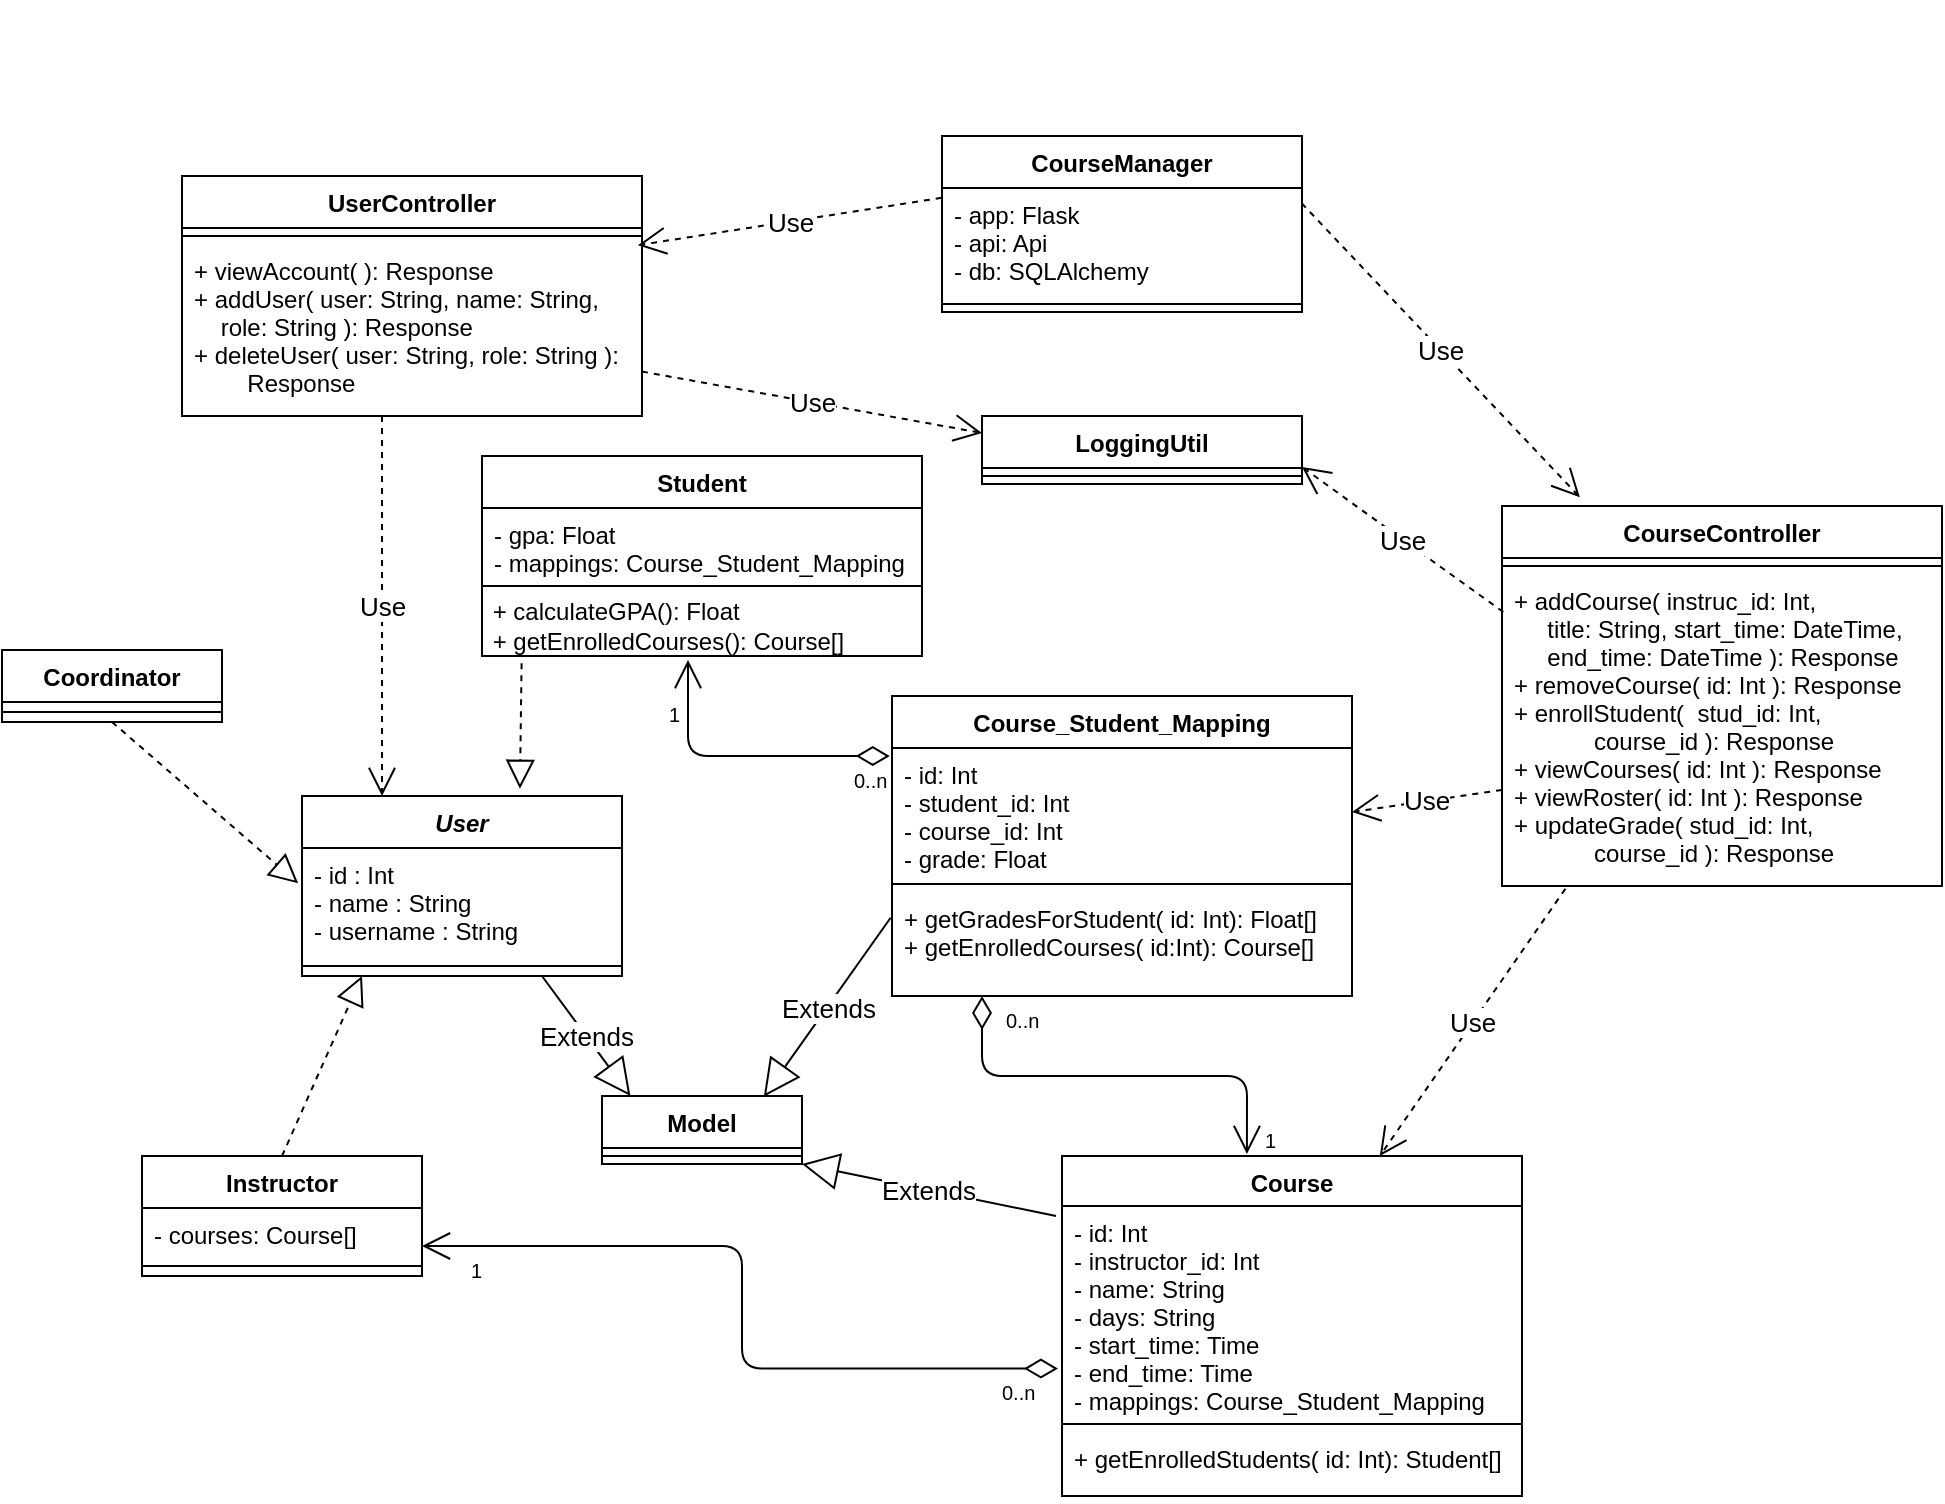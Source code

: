 <mxfile version="12.9.10" type="google"><diagram name="Page-1" id="c4acf3e9-155e-7222-9cf6-157b1a14988f"><mxGraphModel dx="2272" dy="1862" grid="1" gridSize="10" guides="1" tooltips="1" connect="1" arrows="1" fold="1" page="1" pageScale="1" pageWidth="850" pageHeight="1100" background="#ffffff" math="0" shadow="0"><root><mxCell id="0"/><mxCell id="1" parent="0"/><mxCell id="J1-EMbbRPDsu3awcHbjl-3" value="" style="endArrow=block;dashed=1;endFill=0;endSize=12;html=1;entryX=-0.012;entryY=0.327;entryDx=0;entryDy=0;entryPerimeter=0;exitX=0.5;exitY=1;exitDx=0;exitDy=0;" parent="1" source="fFMMMaAitzWzIvQemO7s-1" target="N93rLfXyQOsNUwieEaSr-7" edge="1"><mxGeometry width="160" relative="1" as="geometry"><mxPoint x="-210" y="360" as="sourcePoint"/><mxPoint x="-150" y="400" as="targetPoint"/></mxGeometry></mxCell><mxCell id="N93rLfXyQOsNUwieEaSr-1" value="Model" style="swimlane;fontStyle=1;align=center;verticalAlign=top;childLayout=stackLayout;horizontal=1;startSize=26;horizontalStack=0;resizeParent=1;resizeParentMax=0;resizeLast=0;collapsible=1;marginBottom=0;" parent="1" vertex="1"><mxGeometry x="30" y="540" width="100" height="34" as="geometry"/></mxCell><mxCell id="N93rLfXyQOsNUwieEaSr-3" value="" style="line;strokeWidth=1;fillColor=none;align=left;verticalAlign=middle;spacingTop=-1;spacingLeft=3;spacingRight=3;rotatable=0;labelPosition=right;points=[];portConstraint=eastwest;" parent="N93rLfXyQOsNUwieEaSr-1" vertex="1"><mxGeometry y="26" width="100" height="8" as="geometry"/></mxCell><mxCell id="N93rLfXyQOsNUwieEaSr-6" value="User" style="swimlane;fontStyle=3;align=center;verticalAlign=top;childLayout=stackLayout;horizontal=1;startSize=26;horizontalStack=0;resizeParent=1;resizeParentMax=0;resizeLast=0;collapsible=1;marginBottom=0;" parent="1" vertex="1"><mxGeometry x="-120" y="390" width="160" height="90" as="geometry"/></mxCell><mxCell id="N93rLfXyQOsNUwieEaSr-7" value="- id : Int&#10;- name : String&#10;- username : String" style="text;strokeColor=none;fillColor=none;align=left;verticalAlign=top;spacingLeft=4;spacingRight=4;overflow=hidden;rotatable=0;points=[[0,0.5],[1,0.5]];portConstraint=eastwest;" parent="N93rLfXyQOsNUwieEaSr-6" vertex="1"><mxGeometry y="26" width="160" height="54" as="geometry"/></mxCell><mxCell id="N93rLfXyQOsNUwieEaSr-8" value="" style="line;strokeWidth=1;fillColor=none;align=left;verticalAlign=middle;spacingTop=-1;spacingLeft=3;spacingRight=3;rotatable=0;labelPosition=right;points=[];portConstraint=eastwest;" parent="N93rLfXyQOsNUwieEaSr-6" vertex="1"><mxGeometry y="80" width="160" height="10" as="geometry"/></mxCell><mxCell id="N93rLfXyQOsNUwieEaSr-10" value="Student" style="swimlane;fontStyle=1;align=center;verticalAlign=top;childLayout=stackLayout;horizontal=1;startSize=26;horizontalStack=0;resizeParent=1;resizeParentMax=0;resizeLast=0;collapsible=1;marginBottom=0;" parent="1" vertex="1"><mxGeometry x="-30" y="220" width="220" height="100" as="geometry"/></mxCell><mxCell id="N93rLfXyQOsNUwieEaSr-11" value="- gpa: Float&#10;- mappings: Course_Student_Mapping&#10;" style="text;strokeColor=none;fillColor=none;align=left;verticalAlign=top;spacingLeft=4;spacingRight=4;overflow=hidden;rotatable=0;points=[[0,0.5],[1,0.5]];portConstraint=eastwest;" parent="N93rLfXyQOsNUwieEaSr-10" vertex="1"><mxGeometry y="26" width="220" height="34" as="geometry"/></mxCell><mxCell id="N93rLfXyQOsNUwieEaSr-12" value="" style="line;strokeWidth=1;fillColor=none;align=left;verticalAlign=middle;spacingTop=-1;spacingLeft=3;spacingRight=3;rotatable=0;labelPosition=right;points=[];portConstraint=eastwest;" parent="N93rLfXyQOsNUwieEaSr-10" vertex="1"><mxGeometry y="60" width="220" height="10" as="geometry"/></mxCell><mxCell id="N93rLfXyQOsNUwieEaSr-15" value="&amp;nbsp;+ calculateGPA(): Float&lt;br&gt;&amp;nbsp;+ getEnrolledCourses(): Course[]" style="text;html=1;align=left;verticalAlign=middle;resizable=0;points=[];autosize=1;" parent="N93rLfXyQOsNUwieEaSr-10" vertex="1"><mxGeometry y="70" width="220" height="30" as="geometry"/></mxCell><mxCell id="N93rLfXyQOsNUwieEaSr-17" value="Instructor" style="swimlane;fontStyle=1;align=center;verticalAlign=top;childLayout=stackLayout;horizontal=1;startSize=26;horizontalStack=0;resizeParent=1;resizeParentMax=0;resizeLast=0;collapsible=1;marginBottom=0;" parent="1" vertex="1"><mxGeometry x="-200" y="570" width="140" height="60" as="geometry"/></mxCell><mxCell id="N93rLfXyQOsNUwieEaSr-18" value="- courses: Course[]" style="text;strokeColor=none;fillColor=none;align=left;verticalAlign=top;spacingLeft=4;spacingRight=4;overflow=hidden;rotatable=0;points=[[0,0.5],[1,0.5]];portConstraint=eastwest;" parent="N93rLfXyQOsNUwieEaSr-17" vertex="1"><mxGeometry y="26" width="140" height="24" as="geometry"/></mxCell><mxCell id="N93rLfXyQOsNUwieEaSr-19" value="" style="line;strokeWidth=1;fillColor=none;align=left;verticalAlign=middle;spacingTop=-1;spacingLeft=3;spacingRight=3;rotatable=0;labelPosition=right;points=[];portConstraint=eastwest;" parent="N93rLfXyQOsNUwieEaSr-17" vertex="1"><mxGeometry y="50" width="140" height="10" as="geometry"/></mxCell><mxCell id="N93rLfXyQOsNUwieEaSr-22" value="Course" style="swimlane;fontStyle=1;align=center;verticalAlign=top;childLayout=stackLayout;horizontal=1;startSize=25;horizontalStack=0;resizeParent=1;resizeParentMax=0;resizeLast=0;collapsible=1;marginBottom=0;" parent="1" vertex="1"><mxGeometry x="260" y="570" width="230" height="170" as="geometry"/></mxCell><mxCell id="N93rLfXyQOsNUwieEaSr-23" value="- id: Int&#10;- instructor_id: Int&#10;- name: String&#10;- days: String&#10;- start_time: Time&#10;- end_time: Time&#10;- mappings: Course_Student_Mapping&#10;&#10;" style="text;strokeColor=none;fillColor=none;align=left;verticalAlign=top;spacingLeft=4;spacingRight=4;overflow=hidden;rotatable=0;points=[[0,0.5],[1,0.5]];portConstraint=eastwest;" parent="N93rLfXyQOsNUwieEaSr-22" vertex="1"><mxGeometry y="25" width="230" height="105" as="geometry"/></mxCell><mxCell id="N93rLfXyQOsNUwieEaSr-24" value="" style="line;strokeWidth=1;fillColor=none;align=left;verticalAlign=middle;spacingTop=-1;spacingLeft=3;spacingRight=3;rotatable=0;labelPosition=right;points=[];portConstraint=eastwest;" parent="N93rLfXyQOsNUwieEaSr-22" vertex="1"><mxGeometry y="130" width="230" height="8" as="geometry"/></mxCell><mxCell id="N93rLfXyQOsNUwieEaSr-25" value="+ getEnrolledStudents( id: Int): Student[]" style="text;strokeColor=none;fillColor=none;align=left;verticalAlign=top;spacingLeft=4;spacingRight=4;overflow=hidden;rotatable=0;points=[[0,0.5],[1,0.5]];portConstraint=eastwest;" parent="N93rLfXyQOsNUwieEaSr-22" vertex="1"><mxGeometry y="138" width="230" height="32" as="geometry"/></mxCell><mxCell id="N93rLfXyQOsNUwieEaSr-26" value="Course_Student_Mapping" style="swimlane;fontStyle=1;align=center;verticalAlign=top;childLayout=stackLayout;horizontal=1;startSize=26;horizontalStack=0;resizeParent=1;resizeParentMax=0;resizeLast=0;collapsible=1;marginBottom=0;" parent="1" vertex="1"><mxGeometry x="175" y="340" width="230" height="150" as="geometry"/></mxCell><mxCell id="N93rLfXyQOsNUwieEaSr-27" value="- id: Int&#10;- student_id: Int&#10;- course_id: Int&#10;- grade: Float" style="text;strokeColor=none;fillColor=none;align=left;verticalAlign=top;spacingLeft=4;spacingRight=4;overflow=hidden;rotatable=0;points=[[0,0.5],[1,0.5]];portConstraint=eastwest;" parent="N93rLfXyQOsNUwieEaSr-26" vertex="1"><mxGeometry y="26" width="230" height="64" as="geometry"/></mxCell><mxCell id="N93rLfXyQOsNUwieEaSr-28" value="" style="line;strokeWidth=1;fillColor=none;align=left;verticalAlign=middle;spacingTop=-1;spacingLeft=3;spacingRight=3;rotatable=0;labelPosition=right;points=[];portConstraint=eastwest;" parent="N93rLfXyQOsNUwieEaSr-26" vertex="1"><mxGeometry y="90" width="230" height="8" as="geometry"/></mxCell><mxCell id="N93rLfXyQOsNUwieEaSr-29" value="+ getGradesForStudent( id: Int): Float[]&#10;+ getEnrolledCourses( id:Int): Course[]&#10;" style="text;strokeColor=none;fillColor=none;align=left;verticalAlign=top;spacingLeft=4;spacingRight=4;overflow=hidden;rotatable=0;points=[[0,0.5],[1,0.5]];portConstraint=eastwest;" parent="N93rLfXyQOsNUwieEaSr-26" vertex="1"><mxGeometry y="98" width="230" height="52" as="geometry"/></mxCell><mxCell id="N93rLfXyQOsNUwieEaSr-46" value="CourseManager" style="swimlane;fontStyle=1;align=center;verticalAlign=top;childLayout=stackLayout;horizontal=1;startSize=26;horizontalStack=0;resizeParent=1;resizeParentMax=0;resizeLast=0;collapsible=1;marginBottom=0;" parent="1" vertex="1"><mxGeometry x="200" y="60" width="180" height="88" as="geometry"/></mxCell><mxCell id="N93rLfXyQOsNUwieEaSr-47" value="- app: Flask&#10;- api: Api&#10;- db: SQLAlchemy" style="text;strokeColor=none;fillColor=none;align=left;verticalAlign=top;spacingLeft=4;spacingRight=4;overflow=hidden;rotatable=0;points=[[0,0.5],[1,0.5]];portConstraint=eastwest;" parent="N93rLfXyQOsNUwieEaSr-46" vertex="1"><mxGeometry y="26" width="180" height="54" as="geometry"/></mxCell><mxCell id="N93rLfXyQOsNUwieEaSr-48" value="" style="line;strokeWidth=1;fillColor=none;align=left;verticalAlign=middle;spacingTop=-1;spacingLeft=3;spacingRight=3;rotatable=0;labelPosition=right;points=[];portConstraint=eastwest;" parent="N93rLfXyQOsNUwieEaSr-46" vertex="1"><mxGeometry y="80" width="180" height="8" as="geometry"/></mxCell><mxCell id="N93rLfXyQOsNUwieEaSr-50" value="UserController" style="swimlane;fontStyle=1;align=center;verticalAlign=top;childLayout=stackLayout;horizontal=1;startSize=26;horizontalStack=0;resizeParent=1;resizeParentMax=0;resizeLast=0;collapsible=1;marginBottom=0;" parent="1" vertex="1"><mxGeometry x="-180" y="80" width="230" height="120" as="geometry"/></mxCell><mxCell id="N93rLfXyQOsNUwieEaSr-52" value="" style="line;strokeWidth=1;fillColor=none;align=left;verticalAlign=middle;spacingTop=-1;spacingLeft=3;spacingRight=3;rotatable=0;labelPosition=right;points=[];portConstraint=eastwest;" parent="N93rLfXyQOsNUwieEaSr-50" vertex="1"><mxGeometry y="26" width="230" height="8" as="geometry"/></mxCell><mxCell id="N93rLfXyQOsNUwieEaSr-53" value="+ viewAccount( ): Response&#10;+ addUser( user: String, name: String,&#10;    role: String ): Response&#10;+ deleteUser( user: String, role: String ): &#10;        Response" style="text;strokeColor=none;fillColor=none;align=left;verticalAlign=top;spacingLeft=4;spacingRight=4;overflow=hidden;rotatable=0;points=[[0,0.5],[1,0.5]];portConstraint=eastwest;" parent="N93rLfXyQOsNUwieEaSr-50" vertex="1"><mxGeometry y="34" width="230" height="86" as="geometry"/></mxCell><mxCell id="N93rLfXyQOsNUwieEaSr-54" value="CourseController" style="swimlane;fontStyle=1;align=center;verticalAlign=top;childLayout=stackLayout;horizontal=1;startSize=26;horizontalStack=0;resizeParent=1;resizeParentMax=0;resizeLast=0;collapsible=1;marginBottom=0;" parent="1" vertex="1"><mxGeometry x="480" y="245" width="220" height="190" as="geometry"/></mxCell><mxCell id="N93rLfXyQOsNUwieEaSr-55" value="" style="line;strokeWidth=1;fillColor=none;align=left;verticalAlign=middle;spacingTop=-1;spacingLeft=3;spacingRight=3;rotatable=0;labelPosition=right;points=[];portConstraint=eastwest;" parent="N93rLfXyQOsNUwieEaSr-54" vertex="1"><mxGeometry y="26" width="220" height="8" as="geometry"/></mxCell><mxCell id="N93rLfXyQOsNUwieEaSr-56" value="+ addCourse( instruc_id: Int, &#10;     title: String, start_time: DateTime, &#10;     end_time: DateTime ): Response&#10;+ removeCourse( id: Int ): Response&#10;+ enrollStudent(  stud_id: Int, &#10;            course_id ): Response&#10;+ viewCourses( id: Int ): Response&#10;+ viewRoster( id: Int ): Response&#10;+ updateGrade( stud_id: Int, &#10;            course_id ): Response&#10;" style="text;strokeColor=none;fillColor=none;align=left;verticalAlign=top;spacingLeft=4;spacingRight=4;overflow=hidden;rotatable=0;points=[[0,0.5],[1,0.5]];portConstraint=eastwest;" parent="N93rLfXyQOsNUwieEaSr-54" vertex="1"><mxGeometry y="34" width="220" height="156" as="geometry"/></mxCell><mxCell id="N93rLfXyQOsNUwieEaSr-65" value="LoggingUtil" style="swimlane;fontStyle=1;align=center;verticalAlign=top;childLayout=stackLayout;horizontal=1;startSize=26;horizontalStack=0;resizeParent=1;resizeParentMax=0;resizeLast=0;collapsible=1;marginBottom=0;" parent="1" vertex="1"><mxGeometry x="220" y="200" width="160" height="34" as="geometry"/></mxCell><mxCell id="N93rLfXyQOsNUwieEaSr-67" value="" style="line;strokeWidth=1;fillColor=none;align=left;verticalAlign=middle;spacingTop=-1;spacingLeft=3;spacingRight=3;rotatable=0;labelPosition=right;points=[];portConstraint=eastwest;" parent="N93rLfXyQOsNUwieEaSr-65" vertex="1"><mxGeometry y="26" width="160" height="8" as="geometry"/></mxCell><mxCell id="N93rLfXyQOsNUwieEaSr-77" value="" style="endArrow=open;html=1;endSize=12;startArrow=diamondThin;startSize=14;startFill=0;edgeStyle=orthogonalEdgeStyle;strokeWidth=1;fontSize=13;exitX=-0.005;exitY=0.063;exitDx=0;exitDy=0;exitPerimeter=0;" parent="1" source="N93rLfXyQOsNUwieEaSr-27" edge="1"><mxGeometry x="-0.155" y="10" relative="1" as="geometry"><mxPoint x="140" y="390" as="sourcePoint"/><mxPoint x="73" y="322" as="targetPoint"/><Array as="points"><mxPoint x="73" y="370"/><mxPoint x="73" y="322"/></Array><mxPoint as="offset"/></mxGeometry></mxCell><mxCell id="N93rLfXyQOsNUwieEaSr-78" value="0..n" style="resizable=0;html=1;align=left;verticalAlign=top;labelBackgroundColor=#ffffff;fontSize=10;" parent="N93rLfXyQOsNUwieEaSr-77" connectable="0" vertex="1"><mxGeometry x="-1" relative="1" as="geometry"><mxPoint x="-20" y="-0.03" as="offset"/></mxGeometry></mxCell><mxCell id="N93rLfXyQOsNUwieEaSr-79" value="1" style="resizable=0;html=1;align=right;verticalAlign=top;labelBackgroundColor=#ffffff;fontSize=10;" parent="N93rLfXyQOsNUwieEaSr-77" connectable="0" vertex="1"><mxGeometry x="1" relative="1" as="geometry"><mxPoint x="-3.4" y="15.4" as="offset"/></mxGeometry></mxCell><mxCell id="N93rLfXyQOsNUwieEaSr-82" value="Use" style="endArrow=open;endSize=12;dashed=1;html=1;strokeWidth=1;fontSize=13;entryX=0.991;entryY=0.007;entryDx=0;entryDy=0;exitX=-0.001;exitY=0.091;exitDx=0;exitDy=0;entryPerimeter=0;exitPerimeter=0;" parent="1" source="N93rLfXyQOsNUwieEaSr-47" target="N93rLfXyQOsNUwieEaSr-53" edge="1"><mxGeometry width="160" relative="1" as="geometry"><mxPoint x="120" y="120" as="sourcePoint"/><mxPoint x="280" y="120" as="targetPoint"/></mxGeometry></mxCell><mxCell id="N93rLfXyQOsNUwieEaSr-83" value="Use" style="endArrow=open;endSize=12;dashed=1;html=1;strokeWidth=1;fontSize=13;entryX=0.177;entryY=-0.023;entryDx=0;entryDy=0;entryPerimeter=0;exitX=0.999;exitY=0.141;exitDx=0;exitDy=0;exitPerimeter=0;" parent="1" source="N93rLfXyQOsNUwieEaSr-47" target="N93rLfXyQOsNUwieEaSr-54" edge="1"><mxGeometry width="160" relative="1" as="geometry"><mxPoint x="400" y="100" as="sourcePoint"/><mxPoint x="560" y="100" as="targetPoint"/></mxGeometry></mxCell><mxCell id="N93rLfXyQOsNUwieEaSr-84" value="Use" style="endArrow=open;endSize=12;dashed=1;html=1;strokeWidth=1;fontSize=13;entryX=0;entryY=0.25;entryDx=0;entryDy=0;" parent="1" source="N93rLfXyQOsNUwieEaSr-53" target="N93rLfXyQOsNUwieEaSr-65" edge="1"><mxGeometry width="160" relative="1" as="geometry"><mxPoint x="90" y="160" as="sourcePoint"/><mxPoint x="250" y="160" as="targetPoint"/></mxGeometry></mxCell><mxCell id="N93rLfXyQOsNUwieEaSr-85" value="Use" style="endArrow=open;endSize=12;dashed=1;html=1;strokeWidth=1;fontSize=13;exitX=0.003;exitY=0.122;exitDx=0;exitDy=0;exitPerimeter=0;entryX=1;entryY=0.75;entryDx=0;entryDy=0;" parent="1" source="N93rLfXyQOsNUwieEaSr-56" target="N93rLfXyQOsNUwieEaSr-65" edge="1"><mxGeometry width="160" relative="1" as="geometry"><mxPoint x="270" y="320" as="sourcePoint"/><mxPoint x="380" y="270" as="targetPoint"/></mxGeometry></mxCell><mxCell id="N93rLfXyQOsNUwieEaSr-89" value="" style="endArrow=open;html=1;endSize=12;startArrow=diamondThin;startSize=14;startFill=0;edgeStyle=orthogonalEdgeStyle;strokeWidth=1;fontSize=13;entryX=0.402;entryY=-0.006;entryDx=0;entryDy=0;entryPerimeter=0;" parent="1" source="N93rLfXyQOsNUwieEaSr-29" target="N93rLfXyQOsNUwieEaSr-22" edge="1"><mxGeometry x="-0.066" y="-10" relative="1" as="geometry"><mxPoint x="270" y="510" as="sourcePoint"/><mxPoint x="380" y="540" as="targetPoint"/><Array as="points"><mxPoint x="220" y="530"/><mxPoint x="353" y="530"/></Array><mxPoint as="offset"/></mxGeometry></mxCell><mxCell id="N93rLfXyQOsNUwieEaSr-90" value="0..n" style="resizable=0;html=1;align=left;verticalAlign=top;labelBackgroundColor=#ffffff;fontSize=10;" parent="N93rLfXyQOsNUwieEaSr-89" connectable="0" vertex="1"><mxGeometry x="-1" relative="1" as="geometry"><mxPoint x="10" as="offset"/></mxGeometry></mxCell><mxCell id="N93rLfXyQOsNUwieEaSr-91" value="1" style="resizable=0;html=1;align=right;verticalAlign=top;labelBackgroundColor=#ffffff;fontSize=10;" parent="N93rLfXyQOsNUwieEaSr-89" connectable="0" vertex="1"><mxGeometry x="1" relative="1" as="geometry"><mxPoint x="14.66" y="-18.7" as="offset"/></mxGeometry></mxCell><mxCell id="N93rLfXyQOsNUwieEaSr-92" value="" style="endArrow=open;html=1;endSize=12;startArrow=diamondThin;startSize=14;startFill=0;edgeStyle=orthogonalEdgeStyle;strokeWidth=1;fontSize=13;entryX=1;entryY=0.75;entryDx=0;entryDy=0;exitX=-0.009;exitY=0.774;exitDx=0;exitDy=0;exitPerimeter=0;" parent="1" source="N93rLfXyQOsNUwieEaSr-23" target="N93rLfXyQOsNUwieEaSr-17" edge="1"><mxGeometry relative="1" as="geometry"><mxPoint x="240" y="661" as="sourcePoint"/><mxPoint x="300" y="790" as="targetPoint"/></mxGeometry></mxCell><mxCell id="N93rLfXyQOsNUwieEaSr-93" value="0..n" style="resizable=0;html=1;align=left;verticalAlign=top;labelBackgroundColor=#ffffff;fontSize=10;" parent="N93rLfXyQOsNUwieEaSr-92" connectable="0" vertex="1"><mxGeometry x="-1" relative="1" as="geometry"><mxPoint x="-30" as="offset"/></mxGeometry></mxCell><mxCell id="N93rLfXyQOsNUwieEaSr-94" value="1" style="resizable=0;html=1;align=right;verticalAlign=top;labelBackgroundColor=#ffffff;fontSize=10;" parent="N93rLfXyQOsNUwieEaSr-92" connectable="0" vertex="1"><mxGeometry x="1" relative="1" as="geometry"><mxPoint x="30.5" as="offset"/></mxGeometry></mxCell><mxCell id="N93rLfXyQOsNUwieEaSr-96" value="Extends" style="endArrow=block;endSize=16;endFill=0;html=1;strokeWidth=1;fontSize=13;entryX=0.142;entryY=0;entryDx=0;entryDy=0;entryPerimeter=0;exitX=0.75;exitY=1;exitDx=0;exitDy=0;" parent="1" source="N93rLfXyQOsNUwieEaSr-6" target="N93rLfXyQOsNUwieEaSr-1" edge="1"><mxGeometry width="160" relative="1" as="geometry"><mxPoint x="10" y="500" as="sourcePoint"/><mxPoint x="210" y="460" as="targetPoint"/></mxGeometry></mxCell><mxCell id="N93rLfXyQOsNUwieEaSr-100" value="Extends" style="endArrow=block;endSize=16;endFill=0;html=1;strokeWidth=1;fontSize=13;entryX=0.809;entryY=0.011;entryDx=0;entryDy=0;entryPerimeter=0;exitX=-0.003;exitY=0.248;exitDx=0;exitDy=0;exitPerimeter=0;" parent="1" source="N93rLfXyQOsNUwieEaSr-29" target="N93rLfXyQOsNUwieEaSr-1" edge="1"><mxGeometry width="160" relative="1" as="geometry"><mxPoint x="60" y="470" as="sourcePoint"/><mxPoint x="98.88" y="546.374" as="targetPoint"/><Array as="points"/></mxGeometry></mxCell><mxCell id="N93rLfXyQOsNUwieEaSr-102" value="Extends" style="endArrow=block;endSize=16;endFill=0;html=1;strokeWidth=1;fontSize=13;entryX=1;entryY=1;entryDx=0;entryDy=0;" parent="1" target="N93rLfXyQOsNUwieEaSr-1" edge="1"><mxGeometry width="160" relative="1" as="geometry"><mxPoint x="257" y="600" as="sourcePoint"/><mxPoint x="130" y="584" as="targetPoint"/></mxGeometry></mxCell><mxCell id="N93rLfXyQOsNUwieEaSr-108" value="Use" style="endArrow=open;endSize=12;dashed=1;html=1;strokeWidth=1;fontSize=13;entryX=1;entryY=0.5;entryDx=0;entryDy=0;exitX=0;exitY=0.692;exitDx=0;exitDy=0;exitPerimeter=0;" parent="1" source="N93rLfXyQOsNUwieEaSr-56" target="N93rLfXyQOsNUwieEaSr-27" edge="1"><mxGeometry width="160" relative="1" as="geometry"><mxPoint x="500" y="550" as="sourcePoint"/><mxPoint x="660" y="550" as="targetPoint"/></mxGeometry></mxCell><mxCell id="N93rLfXyQOsNUwieEaSr-109" value="Use" style="endArrow=open;endSize=12;dashed=1;html=1;strokeWidth=1;fontSize=13;entryX=1.017;entryY=0.787;entryDx=0;entryDy=0;entryPerimeter=0;exitX=0.144;exitY=1.009;exitDx=0;exitDy=0;exitPerimeter=0;" parent="1" source="N93rLfXyQOsNUwieEaSr-56" edge="1"><mxGeometry width="160" relative="1" as="geometry"><mxPoint x="480" y="533.662" as="sourcePoint"/><mxPoint x="418.91" y="569.998" as="targetPoint"/></mxGeometry></mxCell><mxCell id="N93rLfXyQOsNUwieEaSr-110" value="Use" style="endArrow=open;endSize=12;dashed=1;html=1;strokeWidth=1;fontSize=13;entryX=0.25;entryY=0;entryDx=0;entryDy=0;" parent="1" target="N93rLfXyQOsNUwieEaSr-6" edge="1"><mxGeometry width="160" relative="1" as="geometry"><mxPoint x="-80" y="200" as="sourcePoint"/><mxPoint y="230" as="targetPoint"/></mxGeometry></mxCell><mxCell id="N93rLfXyQOsNUwieEaSr-116" style="edgeStyle=orthogonalEdgeStyle;rounded=0;orthogonalLoop=1;jettySize=auto;html=1;exitX=0.75;exitY=0;exitDx=0;exitDy=0;strokeWidth=1;fontSize=13;" parent="1" edge="1"><mxGeometry relative="1" as="geometry"><mxPoint x="195" as="targetPoint"/><mxPoint x="195" as="sourcePoint"/></mxGeometry></mxCell><mxCell id="J1-EMbbRPDsu3awcHbjl-1" value="" style="endArrow=block;dashed=1;endFill=0;endSize=12;html=1;exitX=0.09;exitY=1.121;exitDx=0;exitDy=0;exitPerimeter=0;entryX=0.681;entryY=-0.04;entryDx=0;entryDy=0;entryPerimeter=0;" parent="1" source="N93rLfXyQOsNUwieEaSr-15" target="N93rLfXyQOsNUwieEaSr-6" edge="1"><mxGeometry width="160" relative="1" as="geometry"><mxPoint x="-40" y="350" as="sourcePoint"/><mxPoint x="120" y="350" as="targetPoint"/></mxGeometry></mxCell><mxCell id="J1-EMbbRPDsu3awcHbjl-2" value="" style="endArrow=block;dashed=1;endFill=0;endSize=12;html=1;exitX=0.5;exitY=0;exitDx=0;exitDy=0;" parent="1" source="N93rLfXyQOsNUwieEaSr-17" edge="1"><mxGeometry width="160" relative="1" as="geometry"><mxPoint x="-220" y="540" as="sourcePoint"/><mxPoint x="-90" y="480" as="targetPoint"/></mxGeometry></mxCell><mxCell id="fFMMMaAitzWzIvQemO7s-1" value="Coordinator" style="swimlane;fontStyle=1;align=center;verticalAlign=top;childLayout=stackLayout;horizontal=1;startSize=26;horizontalStack=0;resizeParent=1;resizeParentMax=0;resizeLast=0;collapsible=1;marginBottom=0;" parent="1" vertex="1"><mxGeometry x="-270" y="317" width="110" height="36" as="geometry"/></mxCell><mxCell id="fFMMMaAitzWzIvQemO7s-3" value="" style="line;strokeWidth=1;fillColor=none;align=left;verticalAlign=middle;spacingTop=-1;spacingLeft=3;spacingRight=3;rotatable=0;labelPosition=right;points=[];portConstraint=eastwest;" parent="fFMMMaAitzWzIvQemO7s-1" vertex="1"><mxGeometry y="26" width="110" height="10" as="geometry"/></mxCell></root></mxGraphModel></diagram></mxfile>
